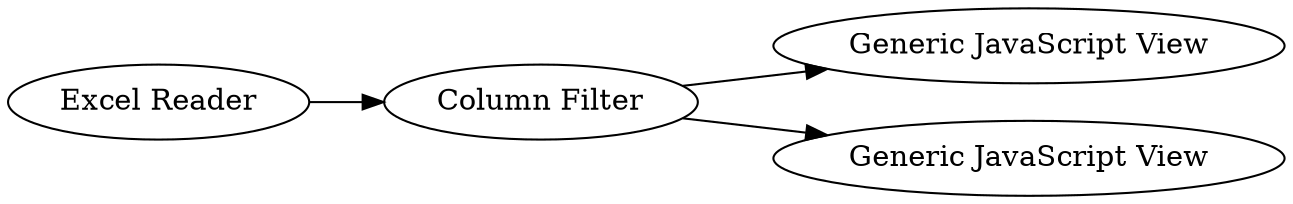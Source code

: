 digraph {
	33 -> 31
	31 -> 32
	31 -> 30
	33 [label="Excel Reader"]
	30 [label="Generic JavaScript View"]
	31 [label="Column Filter"]
	32 [label="Generic JavaScript View"]
	rankdir=LR
}
